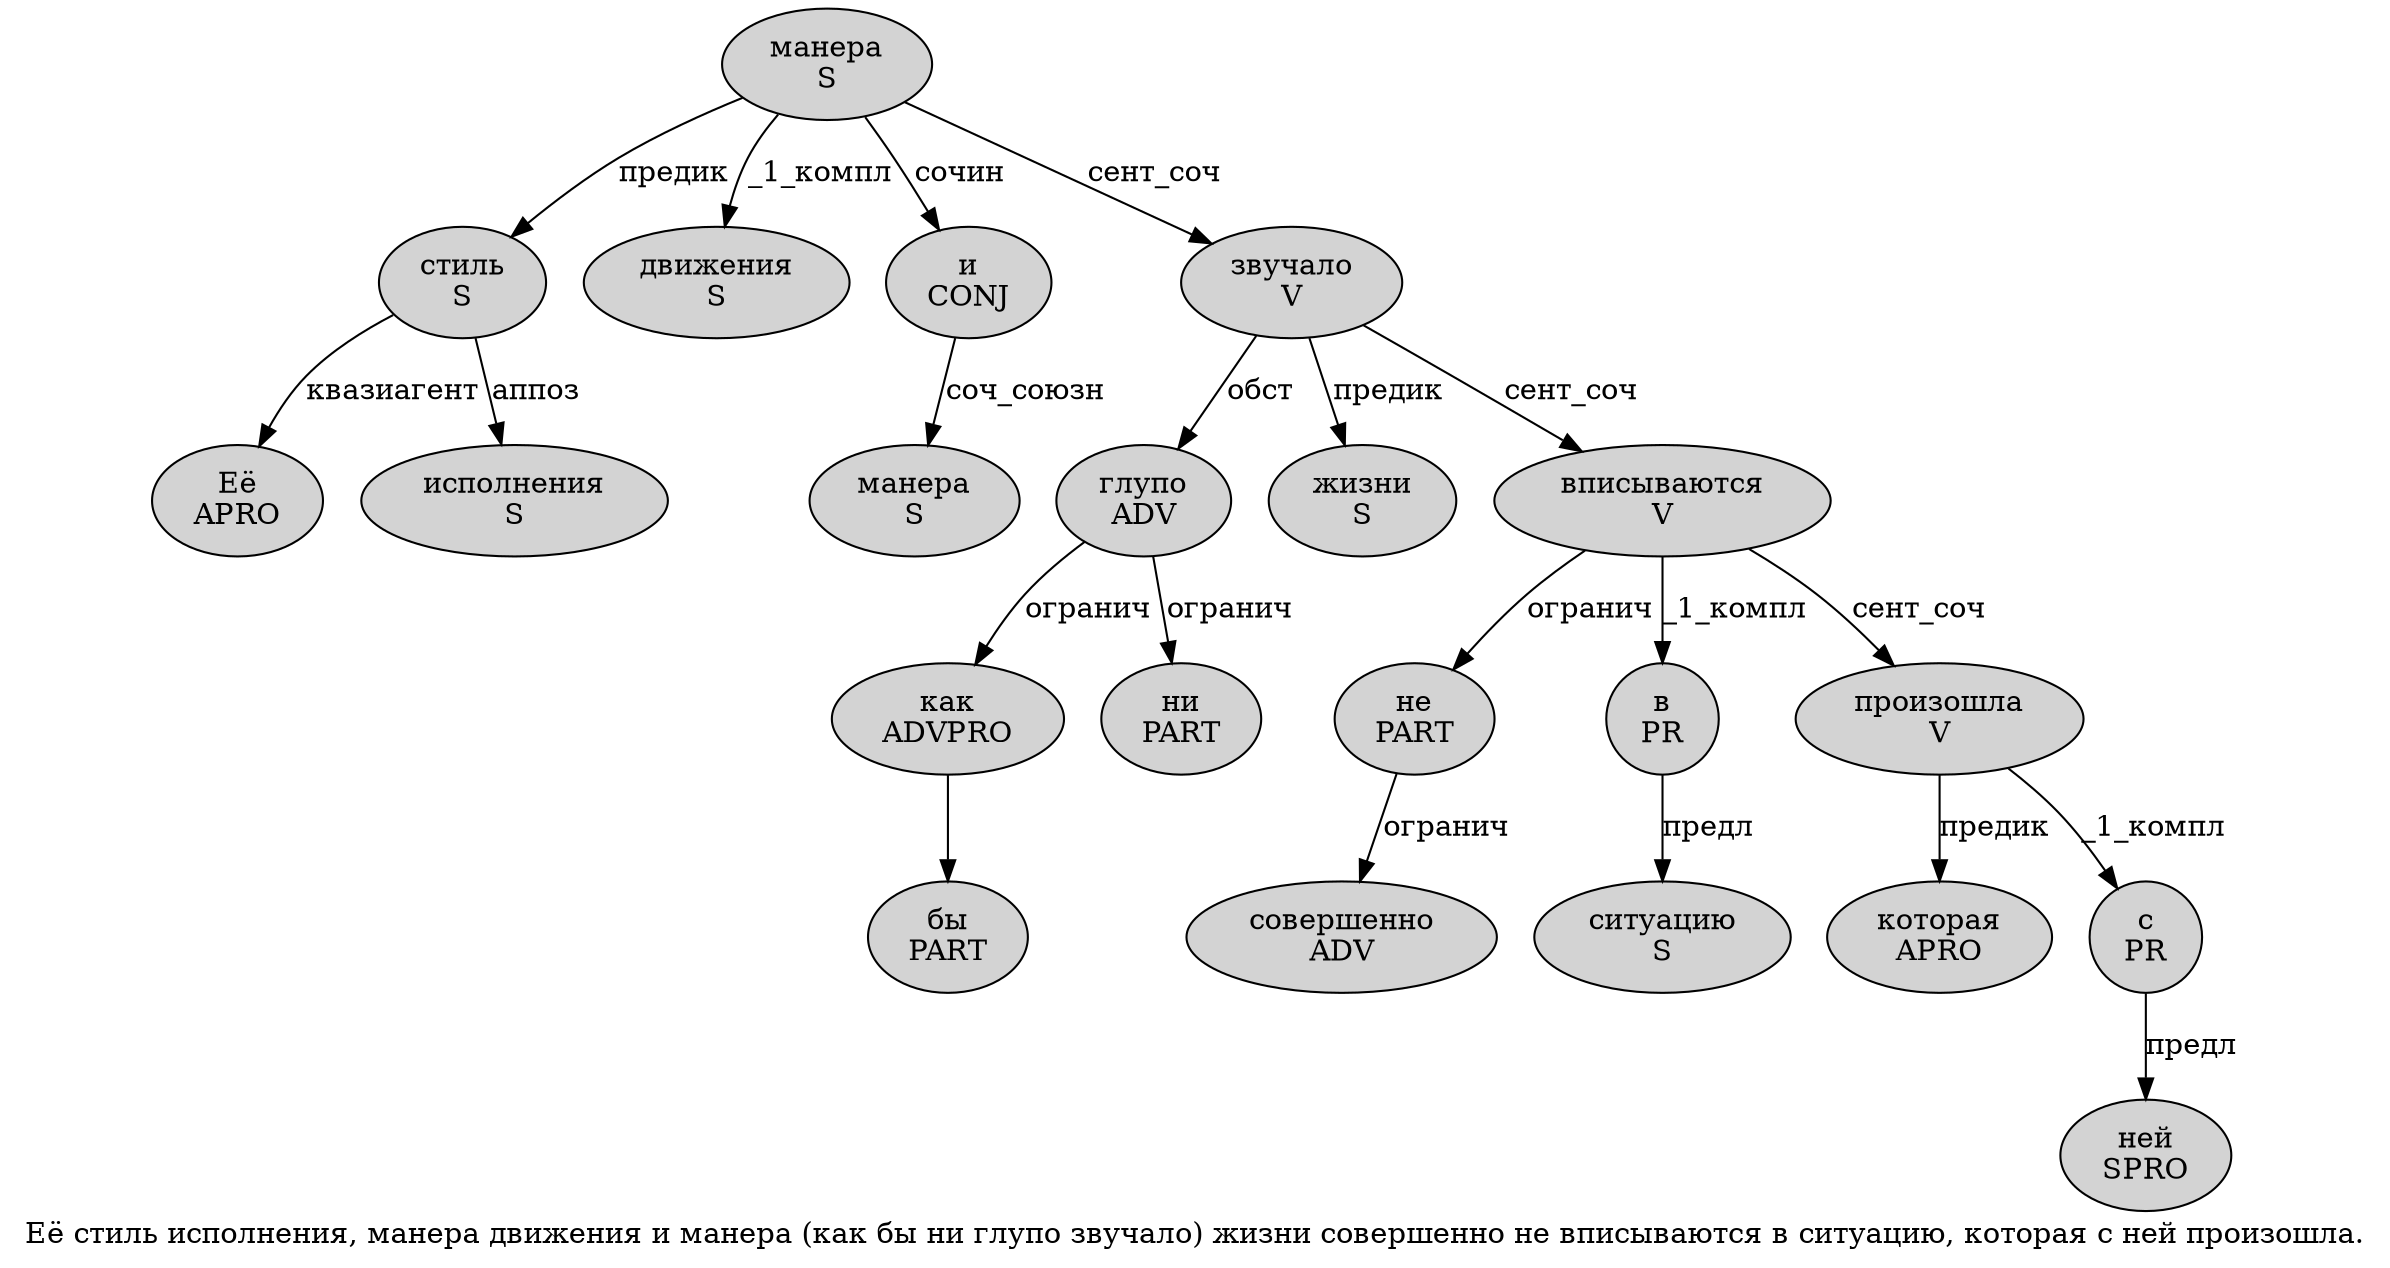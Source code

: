 digraph SENTENCE_580 {
	graph [label="Её стиль исполнения, манера движения и манера (как бы ни глупо звучало) жизни совершенно не вписываются в ситуацию, которая с ней произошла."]
	node [style=filled]
		0 [label="Её
APRO" color="" fillcolor=lightgray penwidth=1 shape=ellipse]
		1 [label="стиль
S" color="" fillcolor=lightgray penwidth=1 shape=ellipse]
		2 [label="исполнения
S" color="" fillcolor=lightgray penwidth=1 shape=ellipse]
		4 [label="манера
S" color="" fillcolor=lightgray penwidth=1 shape=ellipse]
		5 [label="движения
S" color="" fillcolor=lightgray penwidth=1 shape=ellipse]
		6 [label="и
CONJ" color="" fillcolor=lightgray penwidth=1 shape=ellipse]
		7 [label="манера
S" color="" fillcolor=lightgray penwidth=1 shape=ellipse]
		9 [label="как
ADVPRO" color="" fillcolor=lightgray penwidth=1 shape=ellipse]
		10 [label="бы
PART" color="" fillcolor=lightgray penwidth=1 shape=ellipse]
		11 [label="ни
PART" color="" fillcolor=lightgray penwidth=1 shape=ellipse]
		12 [label="глупо
ADV" color="" fillcolor=lightgray penwidth=1 shape=ellipse]
		13 [label="звучало
V" color="" fillcolor=lightgray penwidth=1 shape=ellipse]
		15 [label="жизни
S" color="" fillcolor=lightgray penwidth=1 shape=ellipse]
		16 [label="совершенно
ADV" color="" fillcolor=lightgray penwidth=1 shape=ellipse]
		17 [label="не
PART" color="" fillcolor=lightgray penwidth=1 shape=ellipse]
		18 [label="вписываются
V" color="" fillcolor=lightgray penwidth=1 shape=ellipse]
		19 [label="в
PR" color="" fillcolor=lightgray penwidth=1 shape=ellipse]
		20 [label="ситуацию
S" color="" fillcolor=lightgray penwidth=1 shape=ellipse]
		22 [label="которая
APRO" color="" fillcolor=lightgray penwidth=1 shape=ellipse]
		23 [label="с
PR" color="" fillcolor=lightgray penwidth=1 shape=ellipse]
		24 [label="ней
SPRO" color="" fillcolor=lightgray penwidth=1 shape=ellipse]
		25 [label="произошла
V" color="" fillcolor=lightgray penwidth=1 shape=ellipse]
			18 -> 17 [label="огранич"]
			18 -> 19 [label="_1_компл"]
			18 -> 25 [label="сент_соч"]
			13 -> 12 [label="обст"]
			13 -> 15 [label="предик"]
			13 -> 18 [label="сент_соч"]
			9 -> 10
			25 -> 22 [label="предик"]
			25 -> 23 [label="_1_компл"]
			23 -> 24 [label="предл"]
			19 -> 20 [label="предл"]
			6 -> 7 [label="соч_союзн"]
			17 -> 16 [label="огранич"]
			1 -> 0 [label="квазиагент"]
			1 -> 2 [label="аппоз"]
			12 -> 9 [label="огранич"]
			12 -> 11 [label="огранич"]
			4 -> 1 [label="предик"]
			4 -> 5 [label="_1_компл"]
			4 -> 6 [label="сочин"]
			4 -> 13 [label="сент_соч"]
}